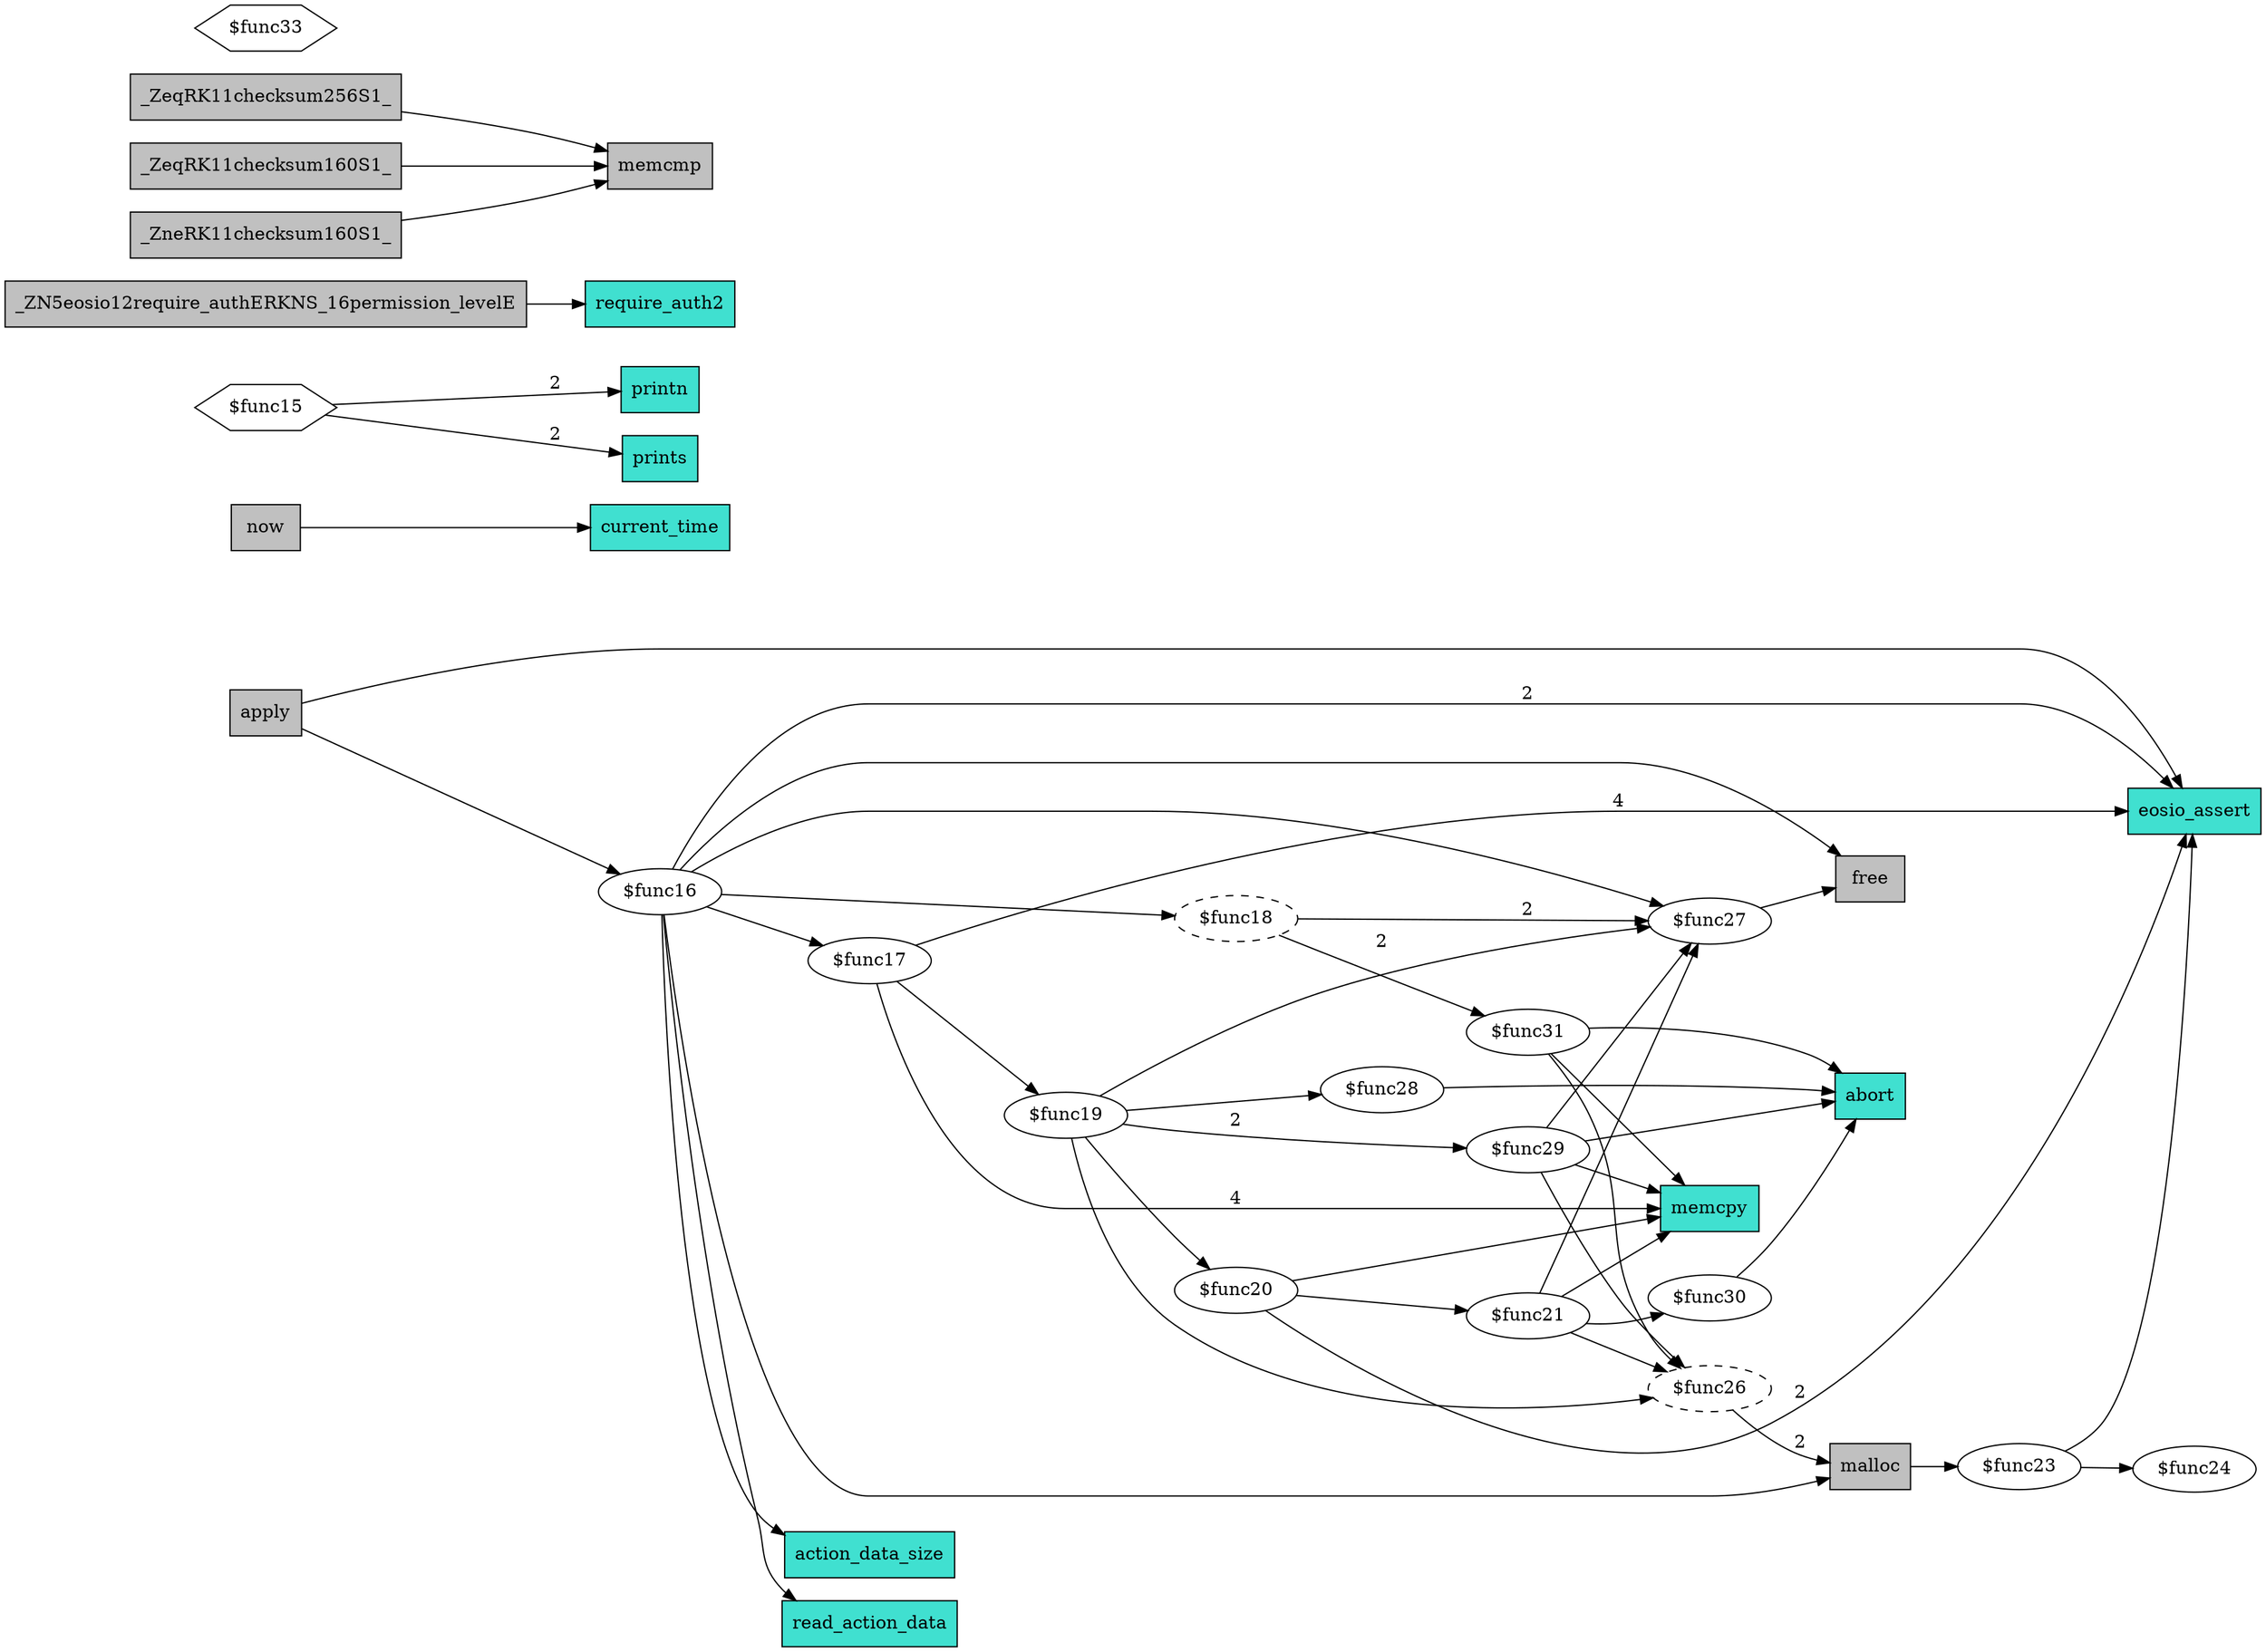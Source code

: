 digraph "wasm_call_graph_octopus.gv" {
	rankdir=LR
	subgraph global {
		abort [fillcolor=turquoise shape=box style=filled]
		abort [fillcolor=turquoise shape=box style=filled]
		action_data_size [fillcolor=turquoise shape=box style=filled]
		action_data_size [fillcolor=turquoise shape=box style=filled]
		current_time [fillcolor=turquoise shape=box style=filled]
		current_time [fillcolor=turquoise shape=box style=filled]
		eosio_assert [fillcolor=turquoise shape=box style=filled]
		eosio_assert [fillcolor=turquoise shape=box style=filled]
		memcpy [fillcolor=turquoise shape=box style=filled]
		memcpy [fillcolor=turquoise shape=box style=filled]
		printn [fillcolor=turquoise shape=box style=filled]
		printn [fillcolor=turquoise shape=box style=filled]
		prints [fillcolor=turquoise shape=box style=filled]
		prints [fillcolor=turquoise shape=box style=filled]
		read_action_data [fillcolor=turquoise shape=box style=filled]
		read_action_data [fillcolor=turquoise shape=box style=filled]
		require_auth2 [fillcolor=turquoise shape=box style=filled]
		require_auth2 [fillcolor=turquoise shape=box style=filled]
		_ZeqRK11checksum256S1_ [fillcolor=grey shape=box style=filled]
		_ZeqRK11checksum256S1_ [fillcolor=grey shape=box style=filled]
		_ZeqRK11checksum160S1_ [fillcolor=grey shape=box style=filled]
		_ZeqRK11checksum160S1_ [fillcolor=grey shape=box style=filled]
		_ZneRK11checksum160S1_ [fillcolor=grey shape=box style=filled]
		_ZneRK11checksum160S1_ [fillcolor=grey shape=box style=filled]
		now [fillcolor=grey shape=box style=filled]
		now [fillcolor=grey shape=box style=filled]
		_ZN5eosio12require_authERKNS_16permission_levelE [fillcolor=grey shape=box style=filled]
		_ZN5eosio12require_authERKNS_16permission_levelE [fillcolor=grey shape=box style=filled]
		apply [fillcolor=grey shape=box style=filled]
		apply [fillcolor=grey shape=box style=filled]
		"$func15" [fillcolor=white shape=hexagon style=filled]
		"$func16" [fillcolor=white shape=ellipse style=filled]
		"$func17" [fillcolor=white shape=ellipse style=filled]
		"$func18" [fillcolor=white shape=ellipse style=dashed]
		"$func19" [fillcolor=white shape=ellipse style=filled]
		"$func20" [fillcolor=white shape=ellipse style=filled]
		"$func21" [fillcolor=white shape=ellipse style=filled]
		malloc [fillcolor=grey shape=box style=filled]
		malloc [fillcolor=grey shape=box style=filled]
		"$func23" [fillcolor=white shape=ellipse style=filled]
		"$func24" [fillcolor=white shape=ellipse style=filled]
		free [fillcolor=grey shape=box style=filled]
		free [fillcolor=grey shape=box style=filled]
		"$func26" [fillcolor=white shape=ellipse style=dashed]
		"$func27" [fillcolor=white shape=ellipse style=filled]
		"$func28" [fillcolor=white shape=ellipse style=filled]
		"$func29" [fillcolor=white shape=ellipse style=filled]
		"$func30" [fillcolor=white shape=ellipse style=filled]
		"$func31" [fillcolor=white shape=ellipse style=filled]
		memcmp [fillcolor=grey shape=box style=filled]
		memcmp [fillcolor=grey shape=box style=filled]
		"$func33" [fillcolor=white shape=hexagon style=filled]
		"$func23" -> "$func24"
		"$func19" -> "$func27"
		"$func15" -> prints [label=2]
		"$func16" -> action_data_size
		"$func16" -> read_action_data
		"$func29" -> abort
		_ZN5eosio12require_authERKNS_16permission_levelE -> require_auth2
		"$func29" -> "$func26"
		"$func17" -> "$func19"
		"$func16" -> malloc
		"$func16" -> eosio_assert [label=2]
		apply -> eosio_assert
		"$func19" -> "$func26"
		"$func28" -> abort
		"$func31" -> "$func26"
		"$func20" -> eosio_assert [label=2]
		"$func16" -> free
		"$func31" -> abort
		"$func19" -> "$func20"
		"$func19" -> "$func28"
		apply -> "$func16"
		"$func21" -> "$func30"
		"$func29" -> "$func27"
		"$func18" -> "$func31" [label=2]
		"$func20" -> memcpy
		"$func21" -> memcpy
		"$func17" -> eosio_assert [label=4]
		"$func16" -> "$func27"
		"$func26" -> malloc [label=2]
		"$func31" -> memcpy
		_ZneRK11checksum160S1_ -> memcmp
		"$func27" -> free
		_ZeqRK11checksum160S1_ -> memcmp
		"$func23" -> eosio_assert
		"$func16" -> "$func17"
		_ZeqRK11checksum256S1_ -> memcmp
		malloc -> "$func23"
		"$func29" -> memcpy
		"$func16" -> "$func18"
		"$func18" -> "$func27" [label=2]
		"$func20" -> "$func21"
		"$func21" -> "$func27"
		"$func30" -> abort
		"$func21" -> "$func26"
		now -> current_time
		"$func15" -> printn [label=2]
		"$func17" -> memcpy [label=4]
		"$func19" -> "$func29" [label=2]
	}
}

